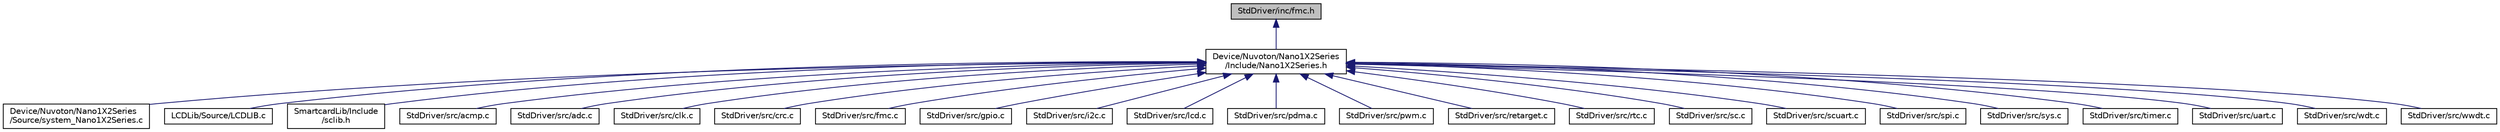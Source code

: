 digraph "StdDriver/inc/fmc.h"
{
 // LATEX_PDF_SIZE
  edge [fontname="Helvetica",fontsize="10",labelfontname="Helvetica",labelfontsize="10"];
  node [fontname="Helvetica",fontsize="10",shape=record];
  Node1 [label="StdDriver/inc/fmc.h",height=0.2,width=0.4,color="black", fillcolor="grey75", style="filled", fontcolor="black",tooltip="Nano102/112 Series Flash Memory Controller Driver Header File."];
  Node1 -> Node2 [dir="back",color="midnightblue",fontsize="10",style="solid",fontname="Helvetica"];
  Node2 [label="Device/Nuvoton/Nano1X2Series\l/Include/Nano1X2Series.h",height=0.2,width=0.4,color="black", fillcolor="white", style="filled",URL="$da/d91/_nano1_x2_series_8h.html",tooltip="Nano102/112 peripheral access layer header file. This file contains all the peripheral register's def..."];
  Node2 -> Node3 [dir="back",color="midnightblue",fontsize="10",style="solid",fontname="Helvetica"];
  Node3 [label="Device/Nuvoton/Nano1X2Series\l/Source/system_Nano1X2Series.c",height=0.2,width=0.4,color="black", fillcolor="white", style="filled",URL="$d5/d7e/system___nano1_x2_series_8c.html",tooltip=" "];
  Node2 -> Node4 [dir="back",color="midnightblue",fontsize="10",style="solid",fontname="Helvetica"];
  Node4 [label="LCDLib/Source/LCDLIB.c",height=0.2,width=0.4,color="black", fillcolor="white", style="filled",URL="$d9/d6b/_l_c_d_l_i_b_8c.html",tooltip=" "];
  Node2 -> Node5 [dir="back",color="midnightblue",fontsize="10",style="solid",fontname="Helvetica"];
  Node5 [label="SmartcardLib/Include\l/sclib.h",height=0.2,width=0.4,color="black", fillcolor="white", style="filled",URL="$d8/de4/sclib_8h.html",tooltip="Smartcard library header file."];
  Node2 -> Node6 [dir="back",color="midnightblue",fontsize="10",style="solid",fontname="Helvetica"];
  Node6 [label="StdDriver/src/acmp.c",height=0.2,width=0.4,color="black", fillcolor="white", style="filled",URL="$d3/df1/acmp_8c.html",tooltip="Nano 102/112 series Analog Comparator(ACMP) driver source file."];
  Node2 -> Node7 [dir="back",color="midnightblue",fontsize="10",style="solid",fontname="Helvetica"];
  Node7 [label="StdDriver/src/adc.c",height=0.2,width=0.4,color="black", fillcolor="white", style="filled",URL="$de/d01/adc_8c.html",tooltip="Nano 102/112 series ADC driver source file."];
  Node2 -> Node8 [dir="back",color="midnightblue",fontsize="10",style="solid",fontname="Helvetica"];
  Node8 [label="StdDriver/src/clk.c",height=0.2,width=0.4,color="black", fillcolor="white", style="filled",URL="$de/da0/clk_8c.html",tooltip="Nano 102/112 series CLK driver source file."];
  Node2 -> Node9 [dir="back",color="midnightblue",fontsize="10",style="solid",fontname="Helvetica"];
  Node9 [label="StdDriver/src/crc.c",height=0.2,width=0.4,color="black", fillcolor="white", style="filled",URL="$d8/d13/crc_8c.html",tooltip="Nano 102/112 series CRC driver source file."];
  Node2 -> Node10 [dir="back",color="midnightblue",fontsize="10",style="solid",fontname="Helvetica"];
  Node10 [label="StdDriver/src/fmc.c",height=0.2,width=0.4,color="black", fillcolor="white", style="filled",URL="$d0/dbc/fmc_8c.html",tooltip="Nano 102/112 series FMC driver source file."];
  Node2 -> Node11 [dir="back",color="midnightblue",fontsize="10",style="solid",fontname="Helvetica"];
  Node11 [label="StdDriver/src/gpio.c",height=0.2,width=0.4,color="black", fillcolor="white", style="filled",URL="$d8/da0/gpio_8c.html",tooltip="Nano 102/112 series GPIO driver source file."];
  Node2 -> Node12 [dir="back",color="midnightblue",fontsize="10",style="solid",fontname="Helvetica"];
  Node12 [label="StdDriver/src/i2c.c",height=0.2,width=0.4,color="black", fillcolor="white", style="filled",URL="$d9/dcb/i2c_8c.html",tooltip="Nano 102/112 series I2C driver source file."];
  Node2 -> Node13 [dir="back",color="midnightblue",fontsize="10",style="solid",fontname="Helvetica"];
  Node13 [label="StdDriver/src/lcd.c",height=0.2,width=0.4,color="black", fillcolor="white", style="filled",URL="$da/def/lcd_8c.html",tooltip="Nano 102/112 series LCD driver source file."];
  Node2 -> Node14 [dir="back",color="midnightblue",fontsize="10",style="solid",fontname="Helvetica"];
  Node14 [label="StdDriver/src/pdma.c",height=0.2,width=0.4,color="black", fillcolor="white", style="filled",URL="$d2/d14/pdma_8c.html",tooltip="Nano1x2 series PDMA driver source file."];
  Node2 -> Node15 [dir="back",color="midnightblue",fontsize="10",style="solid",fontname="Helvetica"];
  Node15 [label="StdDriver/src/pwm.c",height=0.2,width=0.4,color="black", fillcolor="white", style="filled",URL="$de/d5c/pwm_8c.html",tooltip="Nano 102/112 series PWM driver source file."];
  Node2 -> Node16 [dir="back",color="midnightblue",fontsize="10",style="solid",fontname="Helvetica"];
  Node16 [label="StdDriver/src/retarget.c",height=0.2,width=0.4,color="black", fillcolor="white", style="filled",URL="$d3/d3d/retarget_8c.html",tooltip="Nano 102/112 series retarget source file."];
  Node2 -> Node17 [dir="back",color="midnightblue",fontsize="10",style="solid",fontname="Helvetica"];
  Node17 [label="StdDriver/src/rtc.c",height=0.2,width=0.4,color="black", fillcolor="white", style="filled",URL="$d4/dcc/rtc_8c.html",tooltip="Nano 102/112 series RTC driver source file."];
  Node2 -> Node18 [dir="back",color="midnightblue",fontsize="10",style="solid",fontname="Helvetica"];
  Node18 [label="StdDriver/src/sc.c",height=0.2,width=0.4,color="black", fillcolor="white", style="filled",URL="$df/d60/sc_8c.html",tooltip="Nano 102/112 series Smartcard(SC) driver source file."];
  Node2 -> Node19 [dir="back",color="midnightblue",fontsize="10",style="solid",fontname="Helvetica"];
  Node19 [label="StdDriver/src/scuart.c",height=0.2,width=0.4,color="black", fillcolor="white", style="filled",URL="$df/d4a/scuart_8c.html",tooltip="Nano 102/112 series Smartcard UART mode (SCUART) driver source file."];
  Node2 -> Node20 [dir="back",color="midnightblue",fontsize="10",style="solid",fontname="Helvetica"];
  Node20 [label="StdDriver/src/spi.c",height=0.2,width=0.4,color="black", fillcolor="white", style="filled",URL="$da/d00/spi_8c.html",tooltip="Nano 102/112 series SPI driver source file."];
  Node2 -> Node21 [dir="back",color="midnightblue",fontsize="10",style="solid",fontname="Helvetica"];
  Node21 [label="StdDriver/src/sys.c",height=0.2,width=0.4,color="black", fillcolor="white", style="filled",URL="$d8/d91/sys_8c.html",tooltip="Nano 102/112 series SYS driver source file."];
  Node2 -> Node22 [dir="back",color="midnightblue",fontsize="10",style="solid",fontname="Helvetica"];
  Node22 [label="StdDriver/src/timer.c",height=0.2,width=0.4,color="black", fillcolor="white", style="filled",URL="$df/d41/timer_8c.html",tooltip="Nano 102/112 series TIMER driver source file."];
  Node2 -> Node23 [dir="back",color="midnightblue",fontsize="10",style="solid",fontname="Helvetica"];
  Node23 [label="StdDriver/src/uart.c",height=0.2,width=0.4,color="black", fillcolor="white", style="filled",URL="$d1/d87/uart_8c.html",tooltip="Nano 102/112 series Smartcard UART mode (UART) driver source file."];
  Node2 -> Node24 [dir="back",color="midnightblue",fontsize="10",style="solid",fontname="Helvetica"];
  Node24 [label="StdDriver/src/wdt.c",height=0.2,width=0.4,color="black", fillcolor="white", style="filled",URL="$db/d1a/wdt_8c.html",tooltip="Nano 102/112 series WDT driver source file."];
  Node2 -> Node25 [dir="back",color="midnightblue",fontsize="10",style="solid",fontname="Helvetica"];
  Node25 [label="StdDriver/src/wwdt.c",height=0.2,width=0.4,color="black", fillcolor="white", style="filled",URL="$d9/d90/wwdt_8c.html",tooltip="Nano 102/112 series WWDT driver source file."];
}
